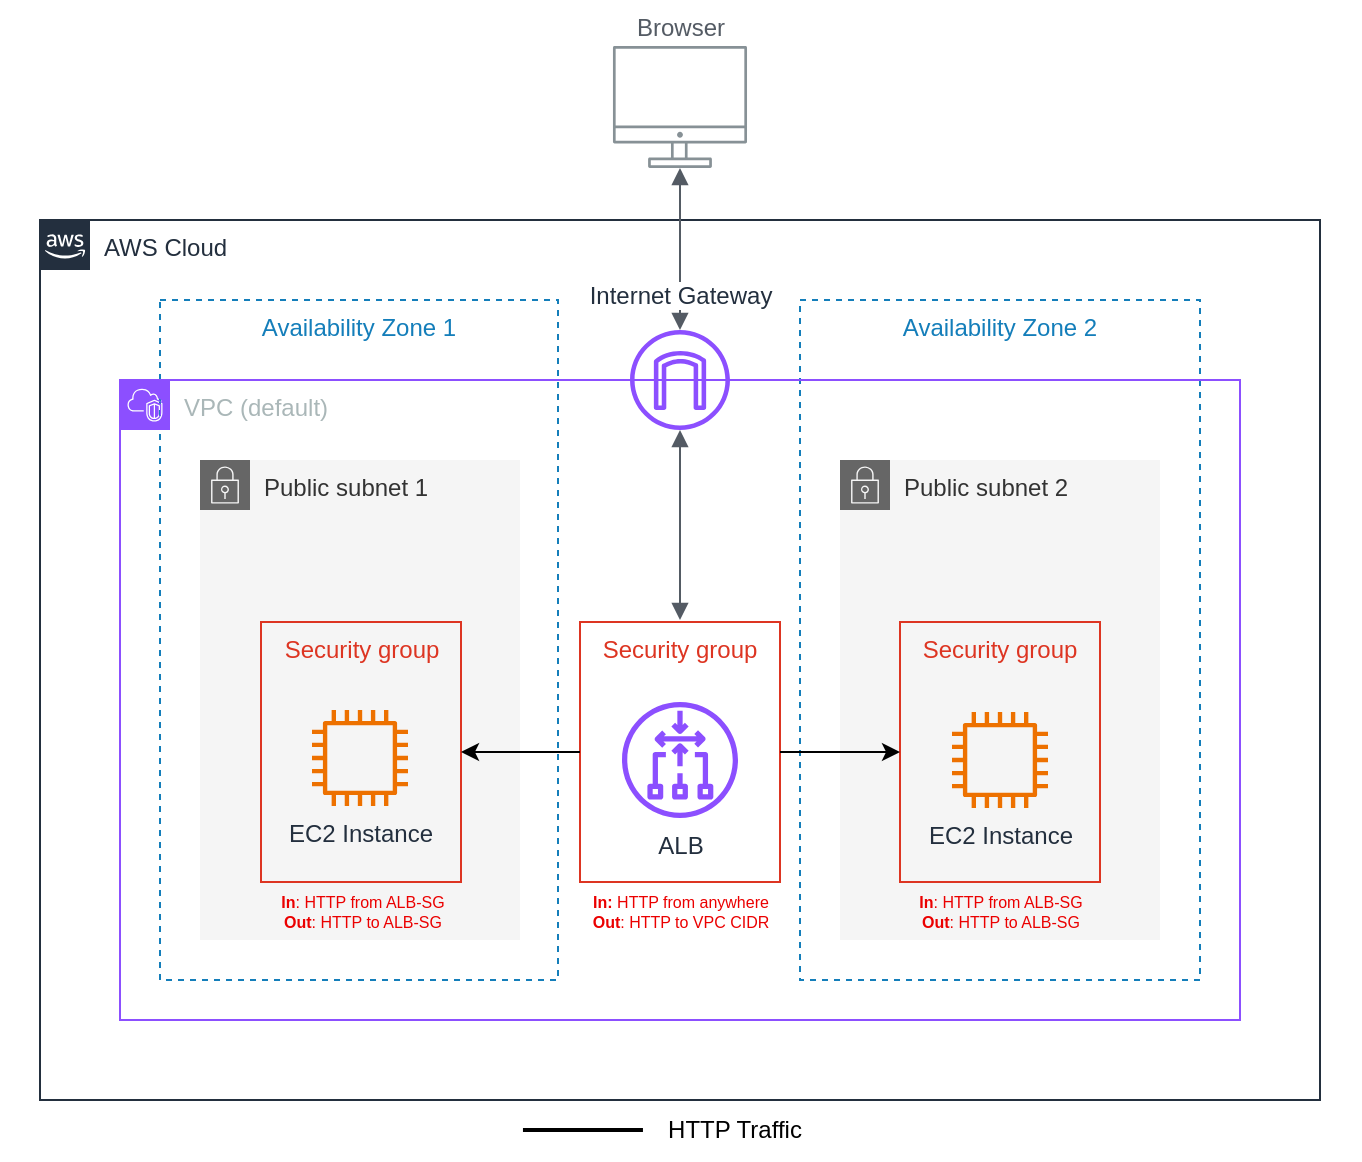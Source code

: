 <mxfile version="23.1.1" type="github">
  <diagram id="Ht1M8jgEwFfnCIfOTk4-" name="Page-1">
    <mxGraphModel dx="1301" dy="738" grid="1" gridSize="10" guides="1" tooltips="1" connect="1" arrows="1" fold="1" page="1" pageScale="1" pageWidth="1169" pageHeight="827" math="0" shadow="0">
      <root>
        <mxCell id="0" />
        <mxCell id="1" parent="0" />
        <mxCell id="_gheknzpsVOAZqv6ptS0-54" value="" style="rounded=0;whiteSpace=wrap;html=1;strokeColor=none;" vertex="1" parent="1">
          <mxGeometry x="180" y="330" width="680" height="580" as="geometry" />
        </mxCell>
        <mxCell id="_gheknzpsVOAZqv6ptS0-40" value="AWS Cloud" style="points=[[0,0],[0.25,0],[0.5,0],[0.75,0],[1,0],[1,0.25],[1,0.5],[1,0.75],[1,1],[0.75,1],[0.5,1],[0.25,1],[0,1],[0,0.75],[0,0.5],[0,0.25]];outlineConnect=0;gradientColor=none;html=1;whiteSpace=wrap;fontSize=12;fontStyle=0;container=0;pointerEvents=0;collapsible=0;recursiveResize=0;shape=mxgraph.aws4.group;grIcon=mxgraph.aws4.group_aws_cloud_alt;strokeColor=#232F3E;fillColor=default;verticalAlign=top;align=left;spacingLeft=30;fontColor=#232F3E;dashed=0;" vertex="1" parent="1">
          <mxGeometry x="200" y="440" width="640" height="440" as="geometry" />
        </mxCell>
        <mxCell id="_gheknzpsVOAZqv6ptS0-4" value="Availability Zone 2" style="fillColor=none;strokeColor=#147EBA;dashed=1;verticalAlign=top;fontStyle=0;fontColor=#147EBA;whiteSpace=wrap;html=1;" vertex="1" parent="1">
          <mxGeometry x="580" y="480" width="200" height="340" as="geometry" />
        </mxCell>
        <mxCell id="_gheknzpsVOAZqv6ptS0-18" value="Availability Zone 1" style="fillColor=none;strokeColor=#147EBA;dashed=1;verticalAlign=top;fontStyle=0;fontColor=#147EBA;whiteSpace=wrap;html=1;movable=1;resizable=1;rotatable=1;deletable=1;editable=1;locked=0;connectable=1;container=0;" vertex="1" parent="1">
          <mxGeometry x="260" y="480" width="199" height="340" as="geometry" />
        </mxCell>
        <mxCell id="UEzPUAAOIrF-is8g5C7q-109" value="Browser" style="outlineConnect=0;gradientColor=none;fontColor=#545B64;strokeColor=none;fillColor=#879196;dashed=0;verticalLabelPosition=top;verticalAlign=bottom;align=center;html=1;fontSize=12;fontStyle=0;aspect=fixed;shape=mxgraph.aws4.illustration_desktop;pointerEvents=1;labelBackgroundColor=#ffffff;labelPosition=center;" parent="1" vertex="1">
          <mxGeometry x="486.48" y="353" width="67.03" height="61" as="geometry" />
        </mxCell>
        <mxCell id="_gheknzpsVOAZqv6ptS0-19" value="Public subnet 1" style="points=[[0,0],[0.25,0],[0.5,0],[0.75,0],[1,0],[1,0.25],[1,0.5],[1,0.75],[1,1],[0.75,1],[0.5,1],[0.25,1],[0,1],[0,0.75],[0,0.5],[0,0.25]];outlineConnect=0;html=1;whiteSpace=wrap;fontSize=12;fontStyle=0;container=0;pointerEvents=0;collapsible=0;recursiveResize=0;shape=mxgraph.aws4.group;grIcon=mxgraph.aws4.group_security_group;grStroke=0;verticalAlign=top;align=left;spacingLeft=30;dashed=0;shadow=0;fillColor=#f5f5f5;strokeColor=#666666;fontColor=#333333;" vertex="1" parent="1">
          <mxGeometry x="280" y="560" width="160" height="240" as="geometry" />
        </mxCell>
        <mxCell id="_gheknzpsVOAZqv6ptS0-12" value="Public subnet 2" style="points=[[0,0],[0.25,0],[0.5,0],[0.75,0],[1,0],[1,0.25],[1,0.5],[1,0.75],[1,1],[0.75,1],[0.5,1],[0.25,1],[0,1],[0,0.75],[0,0.5],[0,0.25]];outlineConnect=0;html=1;whiteSpace=wrap;fontSize=12;fontStyle=0;container=1;pointerEvents=0;collapsible=0;recursiveResize=0;shape=mxgraph.aws4.group;grIcon=mxgraph.aws4.group_security_group;grStroke=0;verticalAlign=top;align=left;spacingLeft=30;dashed=0;shadow=0;fillColor=#f5f5f5;strokeColor=#666666;fontColor=#333333;" vertex="1" parent="1">
          <mxGeometry x="600" y="560" width="160" height="240" as="geometry" />
        </mxCell>
        <mxCell id="_gheknzpsVOAZqv6ptS0-13" value="VPC (default)" style="points=[[0,0],[0.25,0],[0.5,0],[0.75,0],[1,0],[1,0.25],[1,0.5],[1,0.75],[1,1],[0.75,1],[0.5,1],[0.25,1],[0,1],[0,0.75],[0,0.5],[0,0.25]];outlineConnect=0;gradientColor=none;html=1;whiteSpace=wrap;fontSize=12;fontStyle=0;container=1;pointerEvents=0;collapsible=0;recursiveResize=0;shape=mxgraph.aws4.group;grIcon=mxgraph.aws4.group_vpc2;strokeColor=#8C4FFF;fillColor=none;verticalAlign=top;align=left;spacingLeft=30;fontColor=#AAB7B8;dashed=0;shadow=0;fixDash=0;" vertex="1" parent="1">
          <mxGeometry x="240" y="520" width="560" height="320" as="geometry" />
        </mxCell>
        <mxCell id="_gheknzpsVOAZqv6ptS0-57" value="&lt;b&gt;In&lt;/b&gt;: HTTP from ALB-SG&lt;br&gt;&lt;b&gt;Out&lt;/b&gt;: HTTP to ALB-SG" style="text;html=1;align=center;verticalAlign=middle;resizable=0;points=[];autosize=1;strokeColor=none;fillColor=none;fontStyle=0;fontSize=8;fontColor=#eb0000;" vertex="1" parent="_gheknzpsVOAZqv6ptS0-13">
          <mxGeometry x="385" y="251" width="110" height="30" as="geometry" />
        </mxCell>
        <mxCell id="_gheknzpsVOAZqv6ptS0-58" value="&lt;b&gt;In&lt;/b&gt;: HTTP from ALB-SG&lt;br&gt;&lt;b&gt;Out&lt;/b&gt;: HTTP to ALB-SG" style="text;html=1;align=center;verticalAlign=middle;resizable=0;points=[];autosize=1;strokeColor=none;fillColor=none;fontStyle=0;fontSize=8;fontColor=#eb0000;" vertex="1" parent="_gheknzpsVOAZqv6ptS0-13">
          <mxGeometry x="65.5" y="251" width="110" height="30" as="geometry" />
        </mxCell>
        <mxCell id="_gheknzpsVOAZqv6ptS0-16" value="EC2 Instance" style="sketch=0;outlineConnect=0;fontColor=#232F3E;gradientColor=none;fillColor=#ED7100;strokeColor=none;dashed=0;verticalLabelPosition=bottom;verticalAlign=top;align=center;html=1;fontSize=12;fontStyle=0;aspect=fixed;pointerEvents=1;shape=mxgraph.aws4.instance2;" vertex="1" parent="1">
          <mxGeometry x="656" y="686" width="48" height="48" as="geometry" />
        </mxCell>
        <mxCell id="_gheknzpsVOAZqv6ptS0-21" value="EC2 Instance" style="sketch=0;outlineConnect=0;fontColor=#232F3E;gradientColor=none;fillColor=#ED7100;strokeColor=none;dashed=0;verticalLabelPosition=bottom;verticalAlign=top;align=center;html=1;fontSize=12;fontStyle=0;aspect=fixed;pointerEvents=1;shape=mxgraph.aws4.instance2;container=0;" vertex="1" parent="1">
          <mxGeometry x="336" y="685" width="48" height="48" as="geometry" />
        </mxCell>
        <mxCell id="_gheknzpsVOAZqv6ptS0-36" value="" style="edgeStyle=orthogonalEdgeStyle;html=1;endArrow=block;elbow=vertical;startArrow=block;startFill=1;endFill=1;strokeColor=#545B64;rounded=0;" edge="1" parent="1" source="_gheknzpsVOAZqv6ptS0-27">
          <mxGeometry width="100" relative="1" as="geometry">
            <mxPoint x="450" y="600" as="sourcePoint" />
            <mxPoint x="520" y="640" as="targetPoint" />
          </mxGeometry>
        </mxCell>
        <mxCell id="_gheknzpsVOAZqv6ptS0-39" value="" style="edgeStyle=orthogonalEdgeStyle;html=1;endArrow=block;elbow=vertical;startArrow=block;startFill=1;endFill=1;strokeColor=#545B64;rounded=0;" edge="1" parent="1" source="UEzPUAAOIrF-is8g5C7q-109" target="_gheknzpsVOAZqv6ptS0-27">
          <mxGeometry width="100" relative="1" as="geometry">
            <mxPoint x="560" y="430" as="sourcePoint" />
            <mxPoint x="610" y="406" as="targetPoint" />
          </mxGeometry>
        </mxCell>
        <mxCell id="_gheknzpsVOAZqv6ptS0-31" value="ALB" style="sketch=0;outlineConnect=0;fontColor=#232F3E;gradientColor=none;fillColor=#8C4FFF;strokeColor=none;dashed=0;verticalLabelPosition=bottom;verticalAlign=top;align=center;html=1;fontSize=12;fontStyle=0;aspect=fixed;pointerEvents=1;shape=mxgraph.aws4.gateway_load_balancer;rotation=0;labelPosition=center;spacingBottom=0;labelBorderColor=none;direction=south;" vertex="1" parent="1">
          <mxGeometry x="491" y="681" width="58" height="58" as="geometry" />
        </mxCell>
        <mxCell id="_gheknzpsVOAZqv6ptS0-43" value="Security group" style="fillColor=none;strokeColor=#DD3522;verticalAlign=top;fontStyle=0;fontColor=#DD3522;whiteSpace=wrap;html=1;container=0;" vertex="1" parent="1">
          <mxGeometry x="630" y="641" width="100" height="130" as="geometry" />
        </mxCell>
        <mxCell id="_gheknzpsVOAZqv6ptS0-45" value="Security group" style="fillColor=none;strokeColor=#DD3522;verticalAlign=top;fontStyle=0;fontColor=#DD3522;whiteSpace=wrap;html=1;container=0;" vertex="1" parent="1">
          <mxGeometry x="310.5" y="641" width="100" height="130" as="geometry" />
        </mxCell>
        <mxCell id="_gheknzpsVOAZqv6ptS0-42" value="Security group" style="fillColor=none;strokeColor=#DD3522;verticalAlign=top;fontStyle=0;fontColor=#DD3522;whiteSpace=wrap;html=1;container=0;" vertex="1" parent="1">
          <mxGeometry x="470" y="641" width="100" height="130" as="geometry" />
        </mxCell>
        <mxCell id="_gheknzpsVOAZqv6ptS0-34" value="" style="edgeStyle=orthogonalEdgeStyle;rounded=0;orthogonalLoop=1;jettySize=auto;html=1;exitX=1;exitY=0.5;exitDx=0;exitDy=0;" edge="1" parent="1" source="_gheknzpsVOAZqv6ptS0-42" target="_gheknzpsVOAZqv6ptS0-43">
          <mxGeometry relative="1" as="geometry">
            <mxPoint x="561" y="810" as="sourcePoint" />
            <mxPoint x="695.0" y="800" as="targetPoint" />
          </mxGeometry>
        </mxCell>
        <mxCell id="_gheknzpsVOAZqv6ptS0-33" value="" style="edgeStyle=orthogonalEdgeStyle;rounded=0;orthogonalLoop=1;jettySize=auto;html=1;entryX=1;entryY=0.5;entryDx=0;entryDy=0;" edge="1" parent="1" source="_gheknzpsVOAZqv6ptS0-42" target="_gheknzpsVOAZqv6ptS0-45">
          <mxGeometry relative="1" as="geometry">
            <mxPoint x="530" y="800" as="sourcePoint" />
            <mxPoint x="460" y="800" as="targetPoint" />
          </mxGeometry>
        </mxCell>
        <mxCell id="_gheknzpsVOAZqv6ptS0-52" value="" style="line;strokeWidth=2;rotatable=0;dashed=0;labelPosition=right;align=left;verticalAlign=middle;spacingTop=0;spacingLeft=6;points=[];portConstraint=eastwest;fillColor=#000000;" vertex="1" parent="1">
          <mxGeometry x="441.48" y="890" width="60" height="10" as="geometry" />
        </mxCell>
        <mxCell id="_gheknzpsVOAZqv6ptS0-53" value="HTTP Traffic" style="text;html=1;align=center;verticalAlign=middle;resizable=0;points=[];autosize=1;strokeColor=none;fillColor=none;" vertex="1" parent="1">
          <mxGeometry x="502.48" y="880" width="90" height="30" as="geometry" />
        </mxCell>
        <mxCell id="_gheknzpsVOAZqv6ptS0-59" value="&lt;b&gt;In:&lt;/b&gt; HTTP from anywhere&lt;br&gt;&lt;b&gt;Out&lt;/b&gt;: HTTP to VPC CIDR" style="text;html=1;align=center;verticalAlign=middle;resizable=0;points=[];autosize=1;strokeColor=none;fillColor=none;fontStyle=0;fontSize=8;fontColor=#eb0000;" vertex="1" parent="1">
          <mxGeometry x="465" y="771" width="110" height="30" as="geometry" />
        </mxCell>
        <mxCell id="_gheknzpsVOAZqv6ptS0-27" value="Internet Gateway" style="outlineConnect=0;fontColor=#232F3E;gradientColor=none;fillColor=#8C4FFF;strokeColor=none;verticalLabelPosition=top;verticalAlign=bottom;align=center;html=1;fontSize=12;fontStyle=0;aspect=fixed;pointerEvents=1;shape=mxgraph.aws4.internet_gateway;shadow=0;labelPosition=center;fillStyle=auto;noLabel=0;labelBackgroundColor=default;spacing=10;" vertex="1" parent="1">
          <mxGeometry x="495" y="495" width="50" height="50" as="geometry" />
        </mxCell>
      </root>
    </mxGraphModel>
  </diagram>
</mxfile>
